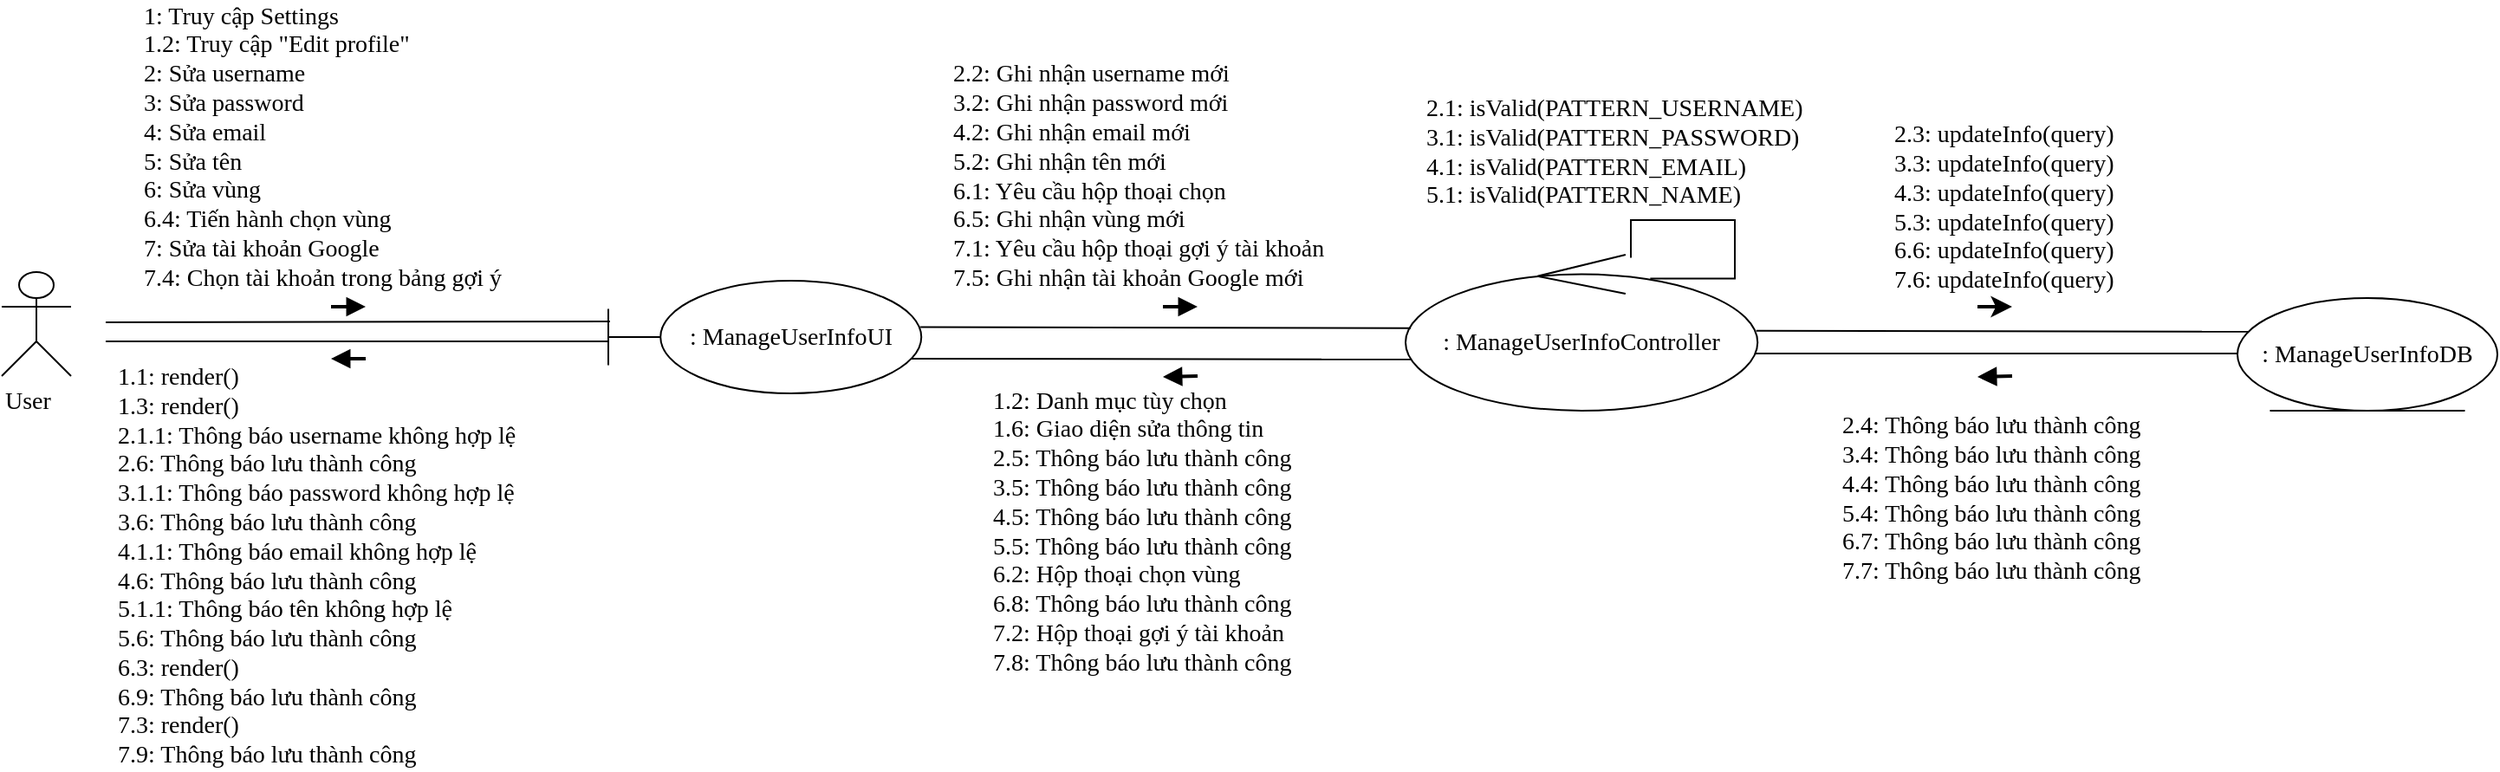 <mxfile version="13.10.4" type="device"><diagram id="Xl_1jjptXSg8tNxAb_s-" name="Page-1"><mxGraphModel dx="868" dy="402" grid="1" gridSize="10" guides="1" tooltips="1" connect="1" arrows="1" fold="1" page="1" pageScale="1" pageWidth="827" pageHeight="1169" math="0" shadow="0"><root><mxCell id="0"/><mxCell id="1" parent="0"/><mxCell id="Zvrvgo_-wphNnTGtL_sm-13" value="User" style="shape=umlActor;verticalLabelPosition=bottom;verticalAlign=top;html=1;fontFamily=Verdana;fontSize=14;align=left;" parent="1" vertex="1"><mxGeometry x="10" y="190" width="40" height="60" as="geometry"/></mxCell><mxCell id="Zvrvgo_-wphNnTGtL_sm-14" value=": ManageUserInfoUI" style="shape=umlBoundary;whiteSpace=wrap;html=1;fontFamily=Verdana;fontSize=14;align=center;" parent="1" vertex="1"><mxGeometry x="360" y="195" width="180.62" height="65" as="geometry"/></mxCell><mxCell id="Zvrvgo_-wphNnTGtL_sm-15" value="" style="endArrow=block;html=1;fontFamily=Verdana;fontSize=14;endFill=1;strokeWidth=2;align=left;" parent="1" edge="1"><mxGeometry width="50" height="50" relative="1" as="geometry"><mxPoint x="200" y="210" as="sourcePoint"/><mxPoint x="220" y="210" as="targetPoint"/></mxGeometry></mxCell><mxCell id="Zvrvgo_-wphNnTGtL_sm-16" value=": ManageUserInfoController" style="ellipse;shape=umlControl;whiteSpace=wrap;html=1;fontFamily=Verdana;fontSize=14;align=center;" parent="1" vertex="1"><mxGeometry x="820" y="180" width="203.13" height="90" as="geometry"/></mxCell><mxCell id="Zvrvgo_-wphNnTGtL_sm-17" value="" style="endArrow=block;html=1;fontFamily=Verdana;fontSize=14;endFill=1;strokeWidth=2;align=left;" parent="1" edge="1"><mxGeometry width="50" height="50" relative="1" as="geometry"><mxPoint x="680" y="210" as="sourcePoint"/><mxPoint x="700" y="210" as="targetPoint"/></mxGeometry></mxCell><mxCell id="Zvrvgo_-wphNnTGtL_sm-18" value="" style="endArrow=block;html=1;fontFamily=Verdana;fontSize=14;endFill=1;strokeWidth=2;align=left;" parent="1" edge="1"><mxGeometry width="50" height="50" relative="1" as="geometry"><mxPoint x="700" y="250" as="sourcePoint"/><mxPoint x="680" y="250.5" as="targetPoint"/></mxGeometry></mxCell><mxCell id="Zvrvgo_-wphNnTGtL_sm-19" value="&lt;span style=&quot;background-color: rgb(255 , 255 , 255)&quot;&gt;2.1: isValid(PATTERN_USERNAME)&lt;br&gt;3.1:&amp;nbsp;&lt;/span&gt;&lt;span style=&quot;background-color: rgb(255 , 255 , 255)&quot;&gt;isValid(PATTERN_PASSWORD)&lt;br&gt;&lt;/span&gt;&lt;span style=&quot;background-color: rgb(255 , 255 , 255)&quot;&gt;4.1:&amp;nbsp;&lt;/span&gt;&lt;span style=&quot;background-color: rgb(255 , 255 , 255)&quot;&gt;isValid(PATTERN_EMAIL)&lt;/span&gt;&lt;span style=&quot;background-color: rgb(255 , 255 , 255)&quot;&gt;&lt;br&gt;5.1:&amp;nbsp;&lt;/span&gt;&lt;span style=&quot;background-color: rgb(255 , 255 , 255)&quot;&gt;isValid(PATTERN_NAME)&lt;/span&gt;&lt;span style=&quot;background-color: rgb(255 , 255 , 255)&quot;&gt;&lt;br&gt;&lt;/span&gt;" style="text;html=1;strokeColor=none;fillColor=none;align=left;verticalAlign=middle;whiteSpace=wrap;rounded=0;fontFamily=Verdana;fontSize=14;" parent="1" vertex="1"><mxGeometry x="830" y="90" width="250" height="62.5" as="geometry"/></mxCell><mxCell id="Zvrvgo_-wphNnTGtL_sm-20" value=": ManageUserInfoDB" style="ellipse;shape=umlEntity;whiteSpace=wrap;html=1;fontFamily=Verdana;fontSize=14;align=center;" parent="1" vertex="1"><mxGeometry x="1300" y="205" width="150" height="65" as="geometry"/></mxCell><mxCell id="Zvrvgo_-wphNnTGtL_sm-21" value="" style="endArrow=classic;html=1;strokeWidth=2;fontFamily=Verdana;fontSize=14;align=left;" parent="1" edge="1"><mxGeometry width="50" height="50" relative="1" as="geometry"><mxPoint x="1150" y="210" as="sourcePoint"/><mxPoint x="1170" y="210" as="targetPoint"/></mxGeometry></mxCell><mxCell id="Zvrvgo_-wphNnTGtL_sm-22" value="" style="endArrow=none;html=1;strokeWidth=1;fontFamily=Verdana;fontSize=14;align=left;exitX=0.997;exitY=0.411;exitDx=0;exitDy=0;exitPerimeter=0;entryX=0.015;entryY=0.471;entryDx=0;entryDy=0;entryPerimeter=0;" parent="1" source="Zvrvgo_-wphNnTGtL_sm-14" target="Zvrvgo_-wphNnTGtL_sm-16" edge="1"><mxGeometry width="50" height="50" relative="1" as="geometry"><mxPoint x="500" y="514" as="sourcePoint"/><mxPoint x="701" y="222" as="targetPoint"/></mxGeometry></mxCell><mxCell id="Zvrvgo_-wphNnTGtL_sm-23" value="&lt;span style=&quot;text-align: center ; background-color: rgb(255 , 255 , 255)&quot;&gt;1: Truy cập Settings&lt;br&gt;&lt;/span&gt;&lt;span style=&quot;text-align: center ; background-color: rgb(255 , 255 , 255)&quot;&gt;1.2: Truy cập &quot;Edit profile&quot;&lt;br&gt;&lt;/span&gt;&lt;span style=&quot;text-align: center ; background-color: rgb(255 , 255 , 255)&quot;&gt;2: Sửa username&lt;br&gt;&lt;/span&gt;&lt;span style=&quot;text-align: center ; background-color: rgb(255 , 255 , 255)&quot;&gt;3: Sửa password&lt;br&gt;&lt;/span&gt;&lt;span style=&quot;text-align: center ; background-color: rgb(255 , 255 , 255)&quot;&gt;4: Sửa email&lt;br&gt;&lt;/span&gt;&lt;span style=&quot;text-align: center ; background-color: rgb(255 , 255 , 255)&quot;&gt;5: Sửa tên&lt;br&gt;&lt;/span&gt;&lt;span style=&quot;text-align: center ; background-color: rgb(255 , 255 , 255)&quot;&gt;6: Sửa vùng&lt;br&gt;&lt;/span&gt;&lt;span style=&quot;text-align: center ; background-color: rgb(255 , 255 , 255)&quot;&gt;6.4: Tiến hành chọn vùng&lt;br&gt;&lt;/span&gt;&lt;span style=&quot;text-align: center ; background-color: rgb(255 , 255 , 255)&quot;&gt;7: Sửa tài khoản Google&lt;br&gt;&lt;/span&gt;&lt;span style=&quot;text-align: center ; background-color: rgb(255 , 255 , 255)&quot;&gt;7.4: Chọn tài khoản trong bảng gợi ý&lt;/span&gt;&lt;span style=&quot;font-family: &amp;#34;verdana&amp;#34; ; background-color: rgb(255 , 255 , 255)&quot;&gt;&lt;br&gt;&lt;/span&gt;" style="text;html=1;strokeColor=none;fillColor=none;align=left;verticalAlign=middle;whiteSpace=wrap;rounded=0;fontFamily=Verdana;fontSize=14;" parent="1" vertex="1"><mxGeometry x="90" y="35" width="270" height="165" as="geometry"/></mxCell><mxCell id="Zvrvgo_-wphNnTGtL_sm-24" value="" style="endArrow=none;html=1;strokeWidth=1;fontFamily=Verdana;fontSize=14;align=left;entryX=0.005;entryY=0.361;entryDx=0;entryDy=0;entryPerimeter=0;" parent="1" target="Zvrvgo_-wphNnTGtL_sm-14" edge="1"><mxGeometry width="50" height="50" relative="1" as="geometry"><mxPoint x="70" y="219" as="sourcePoint"/><mxPoint x="305" y="510" as="targetPoint"/></mxGeometry></mxCell><mxCell id="Zvrvgo_-wphNnTGtL_sm-25" value="&lt;span style=&quot;text-align: center ; background-color: rgb(255 , 255 , 255)&quot;&gt;1.2: Danh mục tùy chọn&lt;br&gt;&lt;/span&gt;&lt;span style=&quot;text-align: center ; background-color: rgb(255 , 255 , 255)&quot;&gt;1.6: Giao diện sửa thông tin&lt;br&gt;&lt;/span&gt;&lt;span style=&quot;text-align: center ; background-color: rgb(255 , 255 , 255)&quot;&gt;2.5: Thông báo lưu thành công&lt;br&gt;&lt;/span&gt;&lt;span style=&quot;text-align: center ; background-color: rgb(255 , 255 , 255)&quot;&gt;3.5: Thông báo lưu thành công&lt;br&gt;&lt;/span&gt;&lt;span style=&quot;text-align: center ; background-color: rgb(255 , 255 , 255)&quot;&gt;4.5: Thông báo lưu thành công&lt;br&gt;&lt;/span&gt;&lt;span style=&quot;text-align: center ; background-color: rgb(255 , 255 , 255)&quot;&gt;5.5: Thông báo lưu thành công&lt;br&gt;&lt;/span&gt;&lt;span style=&quot;text-align: center ; background-color: rgb(255 , 255 , 255)&quot;&gt;6.2: Hộp thoại chọn vùng&lt;br&gt;&lt;/span&gt;&lt;span style=&quot;text-align: center ; background-color: rgb(255 , 255 , 255)&quot;&gt;6.8: Thông báo lưu thành công&lt;br&gt;&lt;/span&gt;&lt;span style=&quot;text-align: center ; background-color: rgb(255 , 255 , 255)&quot;&gt;7.2: Hộp thoại gợi ý tài khoản&lt;br&gt;&lt;/span&gt;&lt;span style=&quot;text-align: center ; background-color: rgb(255 , 255 , 255)&quot;&gt;7.8: Thông báo lưu thành công&lt;/span&gt;&lt;span style=&quot;font-family: &amp;#34;verdana&amp;#34; ; background-color: rgb(255 , 255 , 255)&quot;&gt;&lt;br&gt;&lt;/span&gt;" style="text;html=1;strokeColor=none;fillColor=none;align=left;verticalAlign=middle;whiteSpace=wrap;rounded=0;fontFamily=Verdana;fontSize=14;" parent="1" vertex="1"><mxGeometry x="580" y="260" width="223" height="160" as="geometry"/></mxCell><mxCell id="Zvrvgo_-wphNnTGtL_sm-26" value="&lt;span style=&quot;background-color: rgb(255 , 255 , 255)&quot;&gt;2.4: Thông báo lưu thành công&lt;br&gt;&lt;/span&gt;&lt;span style=&quot;background-color: rgb(255 , 255 , 255)&quot;&gt;3.4: Thông báo lưu thành công&lt;br&gt;&lt;/span&gt;&lt;span style=&quot;background-color: rgb(255 , 255 , 255)&quot;&gt;4.4: Thông báo lưu thành công&lt;br&gt;&lt;/span&gt;&lt;span style=&quot;background-color: rgb(255 , 255 , 255)&quot;&gt;5.4: Thông báo lưu thành công&lt;br&gt;&lt;/span&gt;&lt;span style=&quot;background-color: rgb(255 , 255 , 255)&quot;&gt;6.7: Thông báo lưu thành công&lt;br&gt;&lt;/span&gt;&lt;span style=&quot;background-color: rgb(255 , 255 , 255)&quot;&gt;7.7: Thông báo lưu thành công&lt;/span&gt;&lt;span style=&quot;background-color: rgb(255 , 255 , 255)&quot;&gt;&lt;br&gt;&lt;/span&gt;" style="text;html=1;strokeColor=none;fillColor=none;align=left;verticalAlign=middle;whiteSpace=wrap;rounded=0;fontFamily=Verdana;fontSize=14;" parent="1" vertex="1"><mxGeometry x="1070" y="270" width="230" height="102.5" as="geometry"/></mxCell><mxCell id="Zvrvgo_-wphNnTGtL_sm-28" value="" style="endArrow=none;html=1;strokeWidth=1;fontFamily=Verdana;fontSize=14;align=left;entryX=0.017;entryY=0.671;entryDx=0;entryDy=0;entryPerimeter=0;" parent="1" target="Zvrvgo_-wphNnTGtL_sm-16" edge="1"><mxGeometry width="50" height="50" relative="1" as="geometry"><mxPoint x="535" y="240" as="sourcePoint"/><mxPoint x="700" y="240" as="targetPoint"/></mxGeometry></mxCell><mxCell id="Zvrvgo_-wphNnTGtL_sm-31" style="edgeStyle=orthogonalEdgeStyle;rounded=0;orthogonalLoop=1;jettySize=auto;html=1;endArrow=none;endFill=0;strokeWidth=1;fontFamily=Verdana;fontSize=14;align=left;entryX=0.695;entryY=0.153;entryDx=0;entryDy=0;entryPerimeter=0;" parent="1" source="Zvrvgo_-wphNnTGtL_sm-16" target="Zvrvgo_-wphNnTGtL_sm-16" edge="1"><mxGeometry relative="1" as="geometry"><Array as="points"><mxPoint x="950" y="160"/><mxPoint x="1010" y="160"/><mxPoint x="1010" y="194"/></Array><mxPoint x="956" y="210" as="targetPoint"/></mxGeometry></mxCell><mxCell id="Zvrvgo_-wphNnTGtL_sm-36" value="" style="endArrow=none;html=1;strokeWidth=1;fontFamily=Verdana;fontSize=14;align=left;" parent="1" edge="1"><mxGeometry width="50" height="50" relative="1" as="geometry"><mxPoint x="70" y="230" as="sourcePoint"/><mxPoint x="360" y="230" as="targetPoint"/></mxGeometry></mxCell><mxCell id="Zvrvgo_-wphNnTGtL_sm-37" value="" style="endArrow=block;html=1;fontFamily=Verdana;fontSize=14;endFill=1;strokeWidth=2;align=left;" parent="1" edge="1"><mxGeometry width="50" height="50" relative="1" as="geometry"><mxPoint x="220" y="240" as="sourcePoint"/><mxPoint x="200" y="240" as="targetPoint"/></mxGeometry></mxCell><mxCell id="Zvrvgo_-wphNnTGtL_sm-38" value="&lt;span style=&quot;text-align: center ; background-color: rgb(255 , 255 , 255)&quot;&gt;1.1: render()&lt;br&gt;&lt;/span&gt;&lt;span style=&quot;text-align: center ; background-color: rgb(255 , 255 , 255)&quot;&gt;1.3:&amp;nbsp;&lt;/span&gt;&lt;span style=&quot;text-align: center ; background-color: rgb(255 , 255 , 255)&quot;&gt;render()&lt;/span&gt;&lt;span style=&quot;text-align: center ; background-color: rgb(255 , 255 , 255)&quot;&gt;&lt;br&gt;&lt;/span&gt;&lt;span style=&quot;text-align: center ; background-color: rgb(255 , 255 , 255)&quot;&gt;2.1.1: Thông báo username không hợp lệ&lt;br&gt;&lt;/span&gt;&lt;span style=&quot;text-align: center ; background-color: rgb(255 , 255 , 255)&quot;&gt;2.6: Thông báo lưu thành công&lt;br&gt;&lt;/span&gt;&lt;span style=&quot;text-align: center ; background-color: rgb(255 , 255 , 255)&quot;&gt;3.1.1: Thông báo password không hợp lệ&lt;br&gt;&lt;/span&gt;&lt;span style=&quot;text-align: center ; background-color: rgb(255 , 255 , 255)&quot;&gt;3.6: Thông báo lưu thành công&lt;br&gt;&lt;/span&gt;&lt;span style=&quot;text-align: center ; background-color: rgb(255 , 255 , 255)&quot;&gt;4.1.1: Thông báo email không hợp lệ&lt;br&gt;&lt;/span&gt;&lt;span style=&quot;text-align: center ; background-color: rgb(255 , 255 , 255)&quot;&gt;4.6: Thông báo lưu thành công&lt;br&gt;&lt;/span&gt;&lt;span style=&quot;text-align: center ; background-color: rgb(255 , 255 , 255)&quot;&gt;5.1.1: Thông báo tên không hợp lệ&lt;br&gt;&lt;/span&gt;&lt;span style=&quot;text-align: center ; background-color: rgb(255 , 255 , 255)&quot;&gt;5.6: Thông báo lưu thành công&lt;br&gt;&lt;/span&gt;&lt;span style=&quot;text-align: center ; background-color: rgb(255 , 255 , 255)&quot;&gt;6.3:&amp;nbsp;&lt;/span&gt;&lt;span style=&quot;text-align: center ; background-color: rgb(255 , 255 , 255)&quot;&gt;render()&lt;/span&gt;&lt;span style=&quot;text-align: center ; background-color: rgb(255 , 255 , 255)&quot;&gt;&lt;br&gt;&lt;/span&gt;&lt;span style=&quot;text-align: center ; background-color: rgb(255 , 255 , 255)&quot;&gt;6.9: Thông báo lưu thành công&lt;br&gt;&lt;/span&gt;&lt;span style=&quot;text-align: center ; background-color: rgb(255 , 255 , 255)&quot;&gt;7.3:&amp;nbsp;&lt;/span&gt;&lt;span style=&quot;text-align: center ; background-color: rgb(255 , 255 , 255)&quot;&gt;render()&lt;/span&gt;&lt;span style=&quot;text-align: center ; background-color: rgb(255 , 255 , 255)&quot;&gt;&lt;br&gt;&lt;/span&gt;&lt;span style=&quot;text-align: center ; background-color: rgb(255 , 255 , 255)&quot;&gt;7.9: Thông báo lưu thành công&lt;/span&gt;&lt;span style=&quot;font-family: &amp;#34;verdana&amp;#34; ; background-color: rgb(255 , 255 , 255)&quot;&gt;&lt;br&gt;&lt;/span&gt;" style="text;html=1;strokeColor=none;fillColor=none;align=left;verticalAlign=middle;whiteSpace=wrap;rounded=0;fontFamily=Verdana;fontSize=14;" parent="1" vertex="1"><mxGeometry x="75" y="250" width="300" height="220" as="geometry"/></mxCell><mxCell id="EXE3DRCDeBGoGeaupV44-2" value="" style="endArrow=none;html=1;align=left;entryX=0.043;entryY=0.298;entryDx=0;entryDy=0;entryPerimeter=0;exitX=0.996;exitY=0.487;exitDx=0;exitDy=0;exitPerimeter=0;" parent="1" source="Zvrvgo_-wphNnTGtL_sm-16" target="Zvrvgo_-wphNnTGtL_sm-20" edge="1"><mxGeometry width="50" height="50" relative="1" as="geometry"><mxPoint x="900" y="508" as="sourcePoint"/><mxPoint x="980" y="505" as="targetPoint"/></mxGeometry></mxCell><mxCell id="EXE3DRCDeBGoGeaupV44-3" value="" style="endArrow=none;html=1;align=left;" parent="1" edge="1"><mxGeometry width="50" height="50" relative="1" as="geometry"><mxPoint x="1022" y="237" as="sourcePoint"/><mxPoint x="1300" y="237" as="targetPoint"/></mxGeometry></mxCell><mxCell id="34ngIhpwM_sOueJLRzTW-2" value="" style="endArrow=block;html=1;fontFamily=Verdana;fontSize=14;endFill=1;strokeWidth=2;align=left;" parent="1" edge="1"><mxGeometry width="50" height="50" relative="1" as="geometry"><mxPoint x="1170" y="250" as="sourcePoint"/><mxPoint x="1150" y="250.5" as="targetPoint"/></mxGeometry></mxCell><mxCell id="34ngIhpwM_sOueJLRzTW-4" value="&lt;span style=&quot;text-align: center ; background-color: rgb(255 , 255 , 255)&quot;&gt;2.2: Ghi nhận username mới&lt;br&gt;&lt;/span&gt;&lt;span style=&quot;text-align: center ; background-color: rgb(255 , 255 , 255)&quot;&gt;3.2: Ghi nhận password mới&lt;br&gt;&lt;/span&gt;&lt;span style=&quot;text-align: center ; background-color: rgb(255 , 255 , 255)&quot;&gt;4.2: Ghi nhận email mới&lt;br&gt;&lt;/span&gt;&lt;span style=&quot;text-align: center ; background-color: rgb(255 , 255 , 255)&quot;&gt;5.2: Ghi nhận tên mới&lt;br&gt;&lt;/span&gt;&lt;span style=&quot;text-align: center ; background-color: rgb(255 , 255 , 255)&quot;&gt;6.1: Yêu cầu hộp thoại chọn&lt;br&gt;&lt;/span&gt;&lt;span style=&quot;text-align: center ; background-color: rgb(255 , 255 , 255)&quot;&gt;6.5: Ghi nhận vùng mới&lt;br&gt;&lt;/span&gt;&lt;span style=&quot;text-align: center ; background-color: rgb(255 , 255 , 255)&quot;&gt;7.1: Yêu cầu hộp thoại gợi ý tài khoản&lt;br&gt;&lt;/span&gt;&lt;span style=&quot;text-align: center ; background-color: rgb(255 , 255 , 255)&quot;&gt;7.5: Ghi nhận tài khoản Google mới&lt;/span&gt;&lt;span style=&quot;font-family: &amp;#34;verdana&amp;#34; ; background-color: rgb(255 , 255 , 255)&quot;&gt;&lt;br&gt;&lt;/span&gt;" style="text;html=1;strokeColor=none;fillColor=none;align=left;verticalAlign=middle;whiteSpace=wrap;rounded=0;fontFamily=Verdana;fontSize=14;" parent="1" vertex="1"><mxGeometry x="557" y="70" width="283" height="130" as="geometry"/></mxCell><mxCell id="34ngIhpwM_sOueJLRzTW-6" value="&lt;span style=&quot;text-align: center ; background-color: rgb(255 , 255 , 255)&quot;&gt;2.3:&amp;nbsp;&lt;/span&gt;&lt;span style=&quot;text-align: center ; background-color: rgb(255 , 255 , 255)&quot;&gt;updateInfo(query)&lt;/span&gt;&lt;span style=&quot;text-align: center ; background-color: rgb(255 , 255 , 255)&quot;&gt;&lt;br&gt;&lt;/span&gt;&lt;span style=&quot;text-align: center ; background-color: rgb(255 , 255 , 255)&quot;&gt;3.3:&amp;nbsp;&lt;/span&gt;&lt;span style=&quot;text-align: center ; background-color: rgb(255 , 255 , 255)&quot;&gt;updateInfo(query)&lt;/span&gt;&lt;span style=&quot;text-align: center ; background-color: rgb(255 , 255 , 255)&quot;&gt;&lt;br&gt;&lt;/span&gt;&lt;span style=&quot;text-align: center ; background-color: rgb(255 , 255 , 255)&quot;&gt;4.3:&amp;nbsp;&lt;/span&gt;&lt;span style=&quot;text-align: center ; background-color: rgb(255 , 255 , 255)&quot;&gt;updateInfo(query)&lt;/span&gt;&lt;span style=&quot;text-align: center ; background-color: rgb(255 , 255 , 255)&quot;&gt;&lt;br&gt;&lt;/span&gt;&lt;span style=&quot;text-align: center ; background-color: rgb(255 , 255 , 255)&quot;&gt;5.3:&amp;nbsp;&lt;/span&gt;&lt;span style=&quot;text-align: center ; background-color: rgb(255 , 255 , 255)&quot;&gt;updateInfo(query)&lt;/span&gt;&lt;span style=&quot;text-align: center ; background-color: rgb(255 , 255 , 255)&quot;&gt;&lt;br&gt;&lt;/span&gt;&lt;span style=&quot;text-align: center ; background-color: rgb(255 , 255 , 255)&quot;&gt;6.6:&amp;nbsp;&lt;/span&gt;&lt;span style=&quot;text-align: center ; background-color: rgb(255 , 255 , 255)&quot;&gt;updateInfo(query)&lt;/span&gt;&lt;span style=&quot;text-align: center ; background-color: rgb(255 , 255 , 255)&quot;&gt;&lt;br&gt;&lt;/span&gt;&lt;span style=&quot;text-align: center ; background-color: rgb(255 , 255 , 255)&quot;&gt;7.6:&amp;nbsp;&lt;/span&gt;&lt;span style=&quot;text-align: center ; background-color: rgb(255 , 255 , 255)&quot;&gt;updateInfo(query)&lt;/span&gt;&lt;span style=&quot;background-color: rgb(255 , 255 , 255)&quot;&gt;&lt;br&gt;&lt;/span&gt;" style="text;html=1;strokeColor=none;fillColor=none;align=left;verticalAlign=middle;whiteSpace=wrap;rounded=0;fontFamily=Verdana;fontSize=14;" parent="1" vertex="1"><mxGeometry x="1100" y="105" width="170" height="95" as="geometry"/></mxCell></root></mxGraphModel></diagram></mxfile>